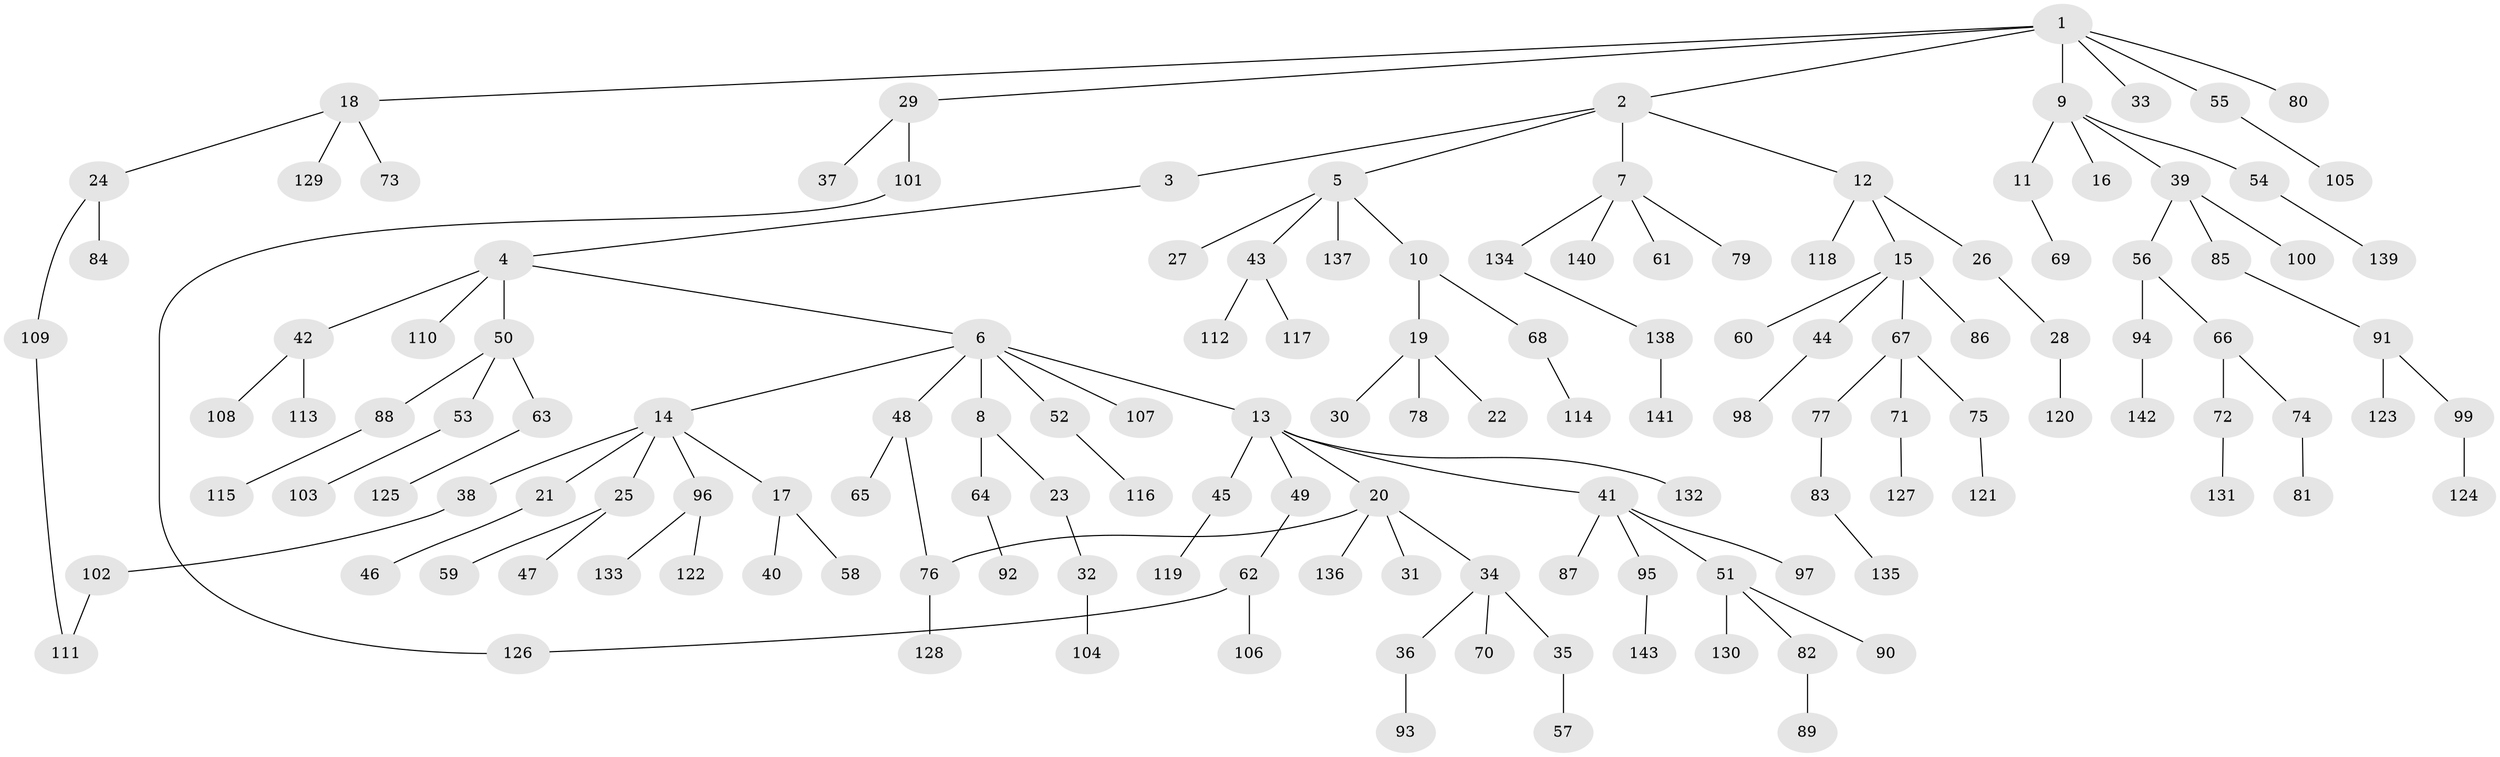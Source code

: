 // coarse degree distribution, {12: 0.017543859649122806, 2: 0.08771929824561403, 5: 0.03508771929824561, 4: 0.05263157894736842, 8: 0.03508771929824561, 3: 0.12280701754385964, 1: 0.6491228070175439}
// Generated by graph-tools (version 1.1) at 2025/16/03/04/25 18:16:50]
// undirected, 143 vertices, 145 edges
graph export_dot {
graph [start="1"]
  node [color=gray90,style=filled];
  1;
  2;
  3;
  4;
  5;
  6;
  7;
  8;
  9;
  10;
  11;
  12;
  13;
  14;
  15;
  16;
  17;
  18;
  19;
  20;
  21;
  22;
  23;
  24;
  25;
  26;
  27;
  28;
  29;
  30;
  31;
  32;
  33;
  34;
  35;
  36;
  37;
  38;
  39;
  40;
  41;
  42;
  43;
  44;
  45;
  46;
  47;
  48;
  49;
  50;
  51;
  52;
  53;
  54;
  55;
  56;
  57;
  58;
  59;
  60;
  61;
  62;
  63;
  64;
  65;
  66;
  67;
  68;
  69;
  70;
  71;
  72;
  73;
  74;
  75;
  76;
  77;
  78;
  79;
  80;
  81;
  82;
  83;
  84;
  85;
  86;
  87;
  88;
  89;
  90;
  91;
  92;
  93;
  94;
  95;
  96;
  97;
  98;
  99;
  100;
  101;
  102;
  103;
  104;
  105;
  106;
  107;
  108;
  109;
  110;
  111;
  112;
  113;
  114;
  115;
  116;
  117;
  118;
  119;
  120;
  121;
  122;
  123;
  124;
  125;
  126;
  127;
  128;
  129;
  130;
  131;
  132;
  133;
  134;
  135;
  136;
  137;
  138;
  139;
  140;
  141;
  142;
  143;
  1 -- 2;
  1 -- 9;
  1 -- 18;
  1 -- 29;
  1 -- 33;
  1 -- 55;
  1 -- 80;
  2 -- 3;
  2 -- 5;
  2 -- 7;
  2 -- 12;
  3 -- 4;
  4 -- 6;
  4 -- 42;
  4 -- 50;
  4 -- 110;
  5 -- 10;
  5 -- 27;
  5 -- 43;
  5 -- 137;
  6 -- 8;
  6 -- 13;
  6 -- 14;
  6 -- 48;
  6 -- 52;
  6 -- 107;
  7 -- 61;
  7 -- 79;
  7 -- 134;
  7 -- 140;
  8 -- 23;
  8 -- 64;
  9 -- 11;
  9 -- 16;
  9 -- 39;
  9 -- 54;
  10 -- 19;
  10 -- 68;
  11 -- 69;
  12 -- 15;
  12 -- 26;
  12 -- 118;
  13 -- 20;
  13 -- 41;
  13 -- 45;
  13 -- 49;
  13 -- 132;
  14 -- 17;
  14 -- 21;
  14 -- 25;
  14 -- 38;
  14 -- 96;
  15 -- 44;
  15 -- 60;
  15 -- 67;
  15 -- 86;
  17 -- 40;
  17 -- 58;
  18 -- 24;
  18 -- 73;
  18 -- 129;
  19 -- 22;
  19 -- 30;
  19 -- 78;
  20 -- 31;
  20 -- 34;
  20 -- 76;
  20 -- 136;
  21 -- 46;
  23 -- 32;
  24 -- 84;
  24 -- 109;
  25 -- 47;
  25 -- 59;
  26 -- 28;
  28 -- 120;
  29 -- 37;
  29 -- 101;
  32 -- 104;
  34 -- 35;
  34 -- 36;
  34 -- 70;
  35 -- 57;
  36 -- 93;
  38 -- 102;
  39 -- 56;
  39 -- 85;
  39 -- 100;
  41 -- 51;
  41 -- 87;
  41 -- 95;
  41 -- 97;
  42 -- 108;
  42 -- 113;
  43 -- 112;
  43 -- 117;
  44 -- 98;
  45 -- 119;
  48 -- 65;
  48 -- 76;
  49 -- 62;
  50 -- 53;
  50 -- 63;
  50 -- 88;
  51 -- 82;
  51 -- 90;
  51 -- 130;
  52 -- 116;
  53 -- 103;
  54 -- 139;
  55 -- 105;
  56 -- 66;
  56 -- 94;
  62 -- 106;
  62 -- 126;
  63 -- 125;
  64 -- 92;
  66 -- 72;
  66 -- 74;
  67 -- 71;
  67 -- 75;
  67 -- 77;
  68 -- 114;
  71 -- 127;
  72 -- 131;
  74 -- 81;
  75 -- 121;
  76 -- 128;
  77 -- 83;
  82 -- 89;
  83 -- 135;
  85 -- 91;
  88 -- 115;
  91 -- 99;
  91 -- 123;
  94 -- 142;
  95 -- 143;
  96 -- 122;
  96 -- 133;
  99 -- 124;
  101 -- 126;
  102 -- 111;
  109 -- 111;
  134 -- 138;
  138 -- 141;
}
